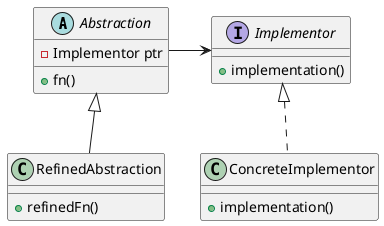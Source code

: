 @startuml

Abstract Abstraction
{
    - Implementor ptr
    + fn()
}

Class RefinedAbstraction
{
    +refinedFn()
}

Abstraction <|-- RefinedAbstraction

Interface Implementor
{
    + implementation()
}

Class ConcreteImplementor
{
    +implementation()
}

Implementor <|.. ConcreteImplementor

Abstraction -> Implementor

@enduml
